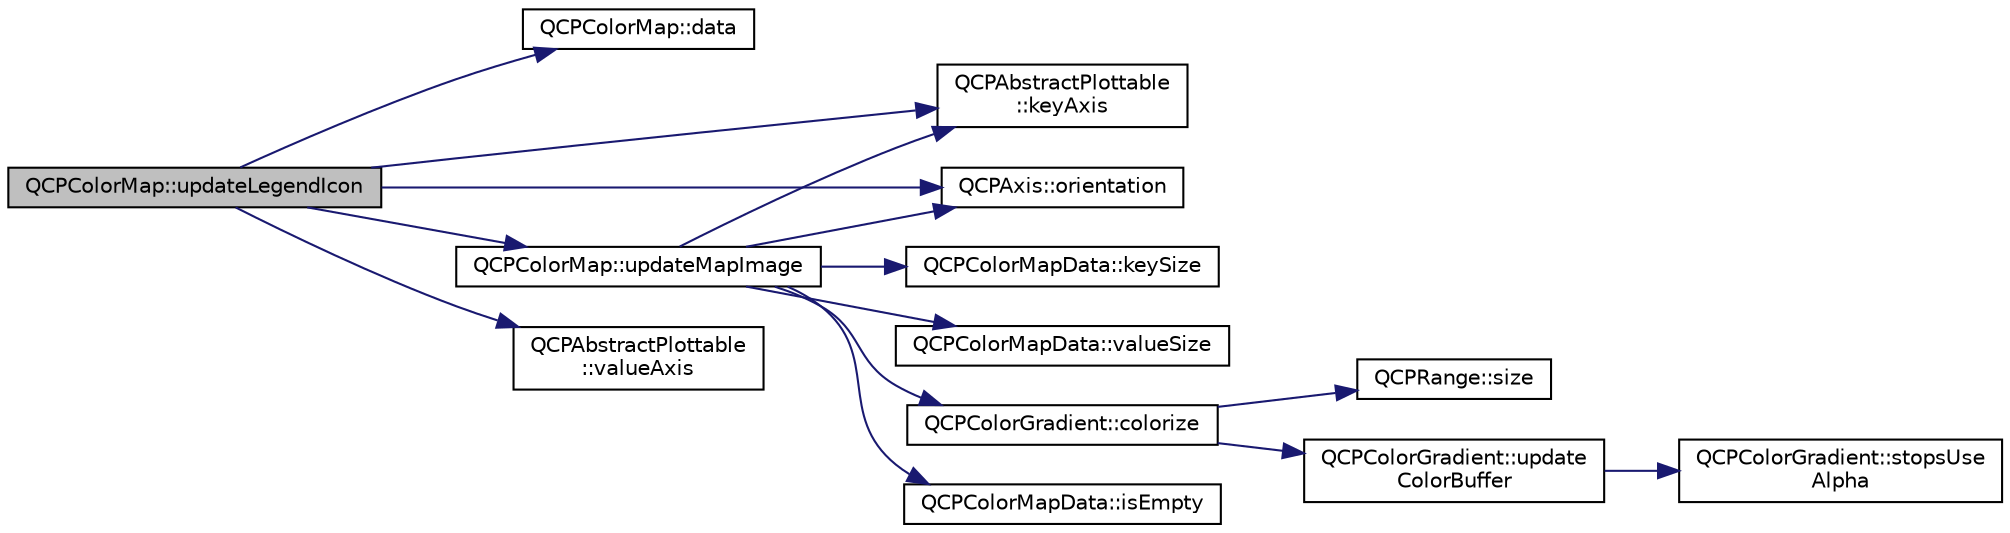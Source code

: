 digraph "QCPColorMap::updateLegendIcon"
{
 // LATEX_PDF_SIZE
  edge [fontname="Helvetica",fontsize="10",labelfontname="Helvetica",labelfontsize="10"];
  node [fontname="Helvetica",fontsize="10",shape=record];
  rankdir="LR";
  Node1 [label="QCPColorMap::updateLegendIcon",height=0.2,width=0.4,color="black", fillcolor="grey75", style="filled", fontcolor="black",tooltip=" "];
  Node1 -> Node2 [color="midnightblue",fontsize="10",style="solid",fontname="Helvetica"];
  Node2 [label="QCPColorMap::data",height=0.2,width=0.4,color="black", fillcolor="white", style="filled",URL="$classQCPColorMap.html#a047d7eb3ae657f93f2f39b5e68b79451",tooltip=" "];
  Node1 -> Node3 [color="midnightblue",fontsize="10",style="solid",fontname="Helvetica"];
  Node3 [label="QCPAbstractPlottable\l::keyAxis",height=0.2,width=0.4,color="black", fillcolor="white", style="filled",URL="$classQCPAbstractPlottable.html#a2cdd6f0dd5e9a979037f86b4000d9cfe",tooltip=" "];
  Node1 -> Node4 [color="midnightblue",fontsize="10",style="solid",fontname="Helvetica"];
  Node4 [label="QCPAxis::orientation",height=0.2,width=0.4,color="black", fillcolor="white", style="filled",URL="$classQCPAxis.html#ab988ef4538e2655bb77bd138189cd42e",tooltip=" "];
  Node1 -> Node5 [color="midnightblue",fontsize="10",style="solid",fontname="Helvetica"];
  Node5 [label="QCPColorMap::updateMapImage",height=0.2,width=0.4,color="black", fillcolor="white", style="filled",URL="$classQCPColorMap.html#a5efcea591bb5486d968af520a4d43c3a",tooltip=" "];
  Node5 -> Node6 [color="midnightblue",fontsize="10",style="solid",fontname="Helvetica"];
  Node6 [label="QCPColorGradient::colorize",height=0.2,width=0.4,color="black", fillcolor="white", style="filled",URL="$classQCPColorGradient.html#aaf423ceb943e177b0ed2c48c811d83dc",tooltip=" "];
  Node6 -> Node7 [color="midnightblue",fontsize="10",style="solid",fontname="Helvetica"];
  Node7 [label="QCPRange::size",height=0.2,width=0.4,color="black", fillcolor="white", style="filled",URL="$classQCPRange.html#a62326e7cc4316b96df6a60813230e63f",tooltip=" "];
  Node6 -> Node8 [color="midnightblue",fontsize="10",style="solid",fontname="Helvetica"];
  Node8 [label="QCPColorGradient::update\lColorBuffer",height=0.2,width=0.4,color="black", fillcolor="white", style="filled",URL="$classQCPColorGradient.html#a353f15ab3ab586eebf1f6b58c3e2707b",tooltip=" "];
  Node8 -> Node9 [color="midnightblue",fontsize="10",style="solid",fontname="Helvetica"];
  Node9 [label="QCPColorGradient::stopsUse\lAlpha",height=0.2,width=0.4,color="black", fillcolor="white", style="filled",URL="$classQCPColorGradient.html#a137b368ea8829a871974add6e4883c71",tooltip=" "];
  Node5 -> Node10 [color="midnightblue",fontsize="10",style="solid",fontname="Helvetica"];
  Node10 [label="QCPColorMapData::isEmpty",height=0.2,width=0.4,color="black", fillcolor="white", style="filled",URL="$classQCPColorMapData.html#aea88cc75a76ca571acf29b2ba8ac970d",tooltip=" "];
  Node5 -> Node3 [color="midnightblue",fontsize="10",style="solid",fontname="Helvetica"];
  Node5 -> Node11 [color="midnightblue",fontsize="10",style="solid",fontname="Helvetica"];
  Node11 [label="QCPColorMapData::keySize",height=0.2,width=0.4,color="black", fillcolor="white", style="filled",URL="$classQCPColorMapData.html#abbda4d28de97aedce1e6e6f008a0a1f7",tooltip=" "];
  Node5 -> Node4 [color="midnightblue",fontsize="10",style="solid",fontname="Helvetica"];
  Node5 -> Node12 [color="midnightblue",fontsize="10",style="solid",fontname="Helvetica"];
  Node12 [label="QCPColorMapData::valueSize",height=0.2,width=0.4,color="black", fillcolor="white", style="filled",URL="$classQCPColorMapData.html#a8510cafea24645bbb62b5e0bfc43209f",tooltip=" "];
  Node1 -> Node13 [color="midnightblue",fontsize="10",style="solid",fontname="Helvetica"];
  Node13 [label="QCPAbstractPlottable\l::valueAxis",height=0.2,width=0.4,color="black", fillcolor="white", style="filled",URL="$classQCPAbstractPlottable.html#af47809a644a68ffd955fb30b01fb4f2f",tooltip=" "];
}
